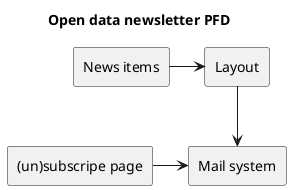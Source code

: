 @startuml
title Open data newsletter PFD

rectangle "News items" as news
rectangle "Layout" as layout
rectangle "(un)subscripe page" as page
rectangle "Mail system" as service


news -> layout
layout -down-> service
page -> service

@enduml
